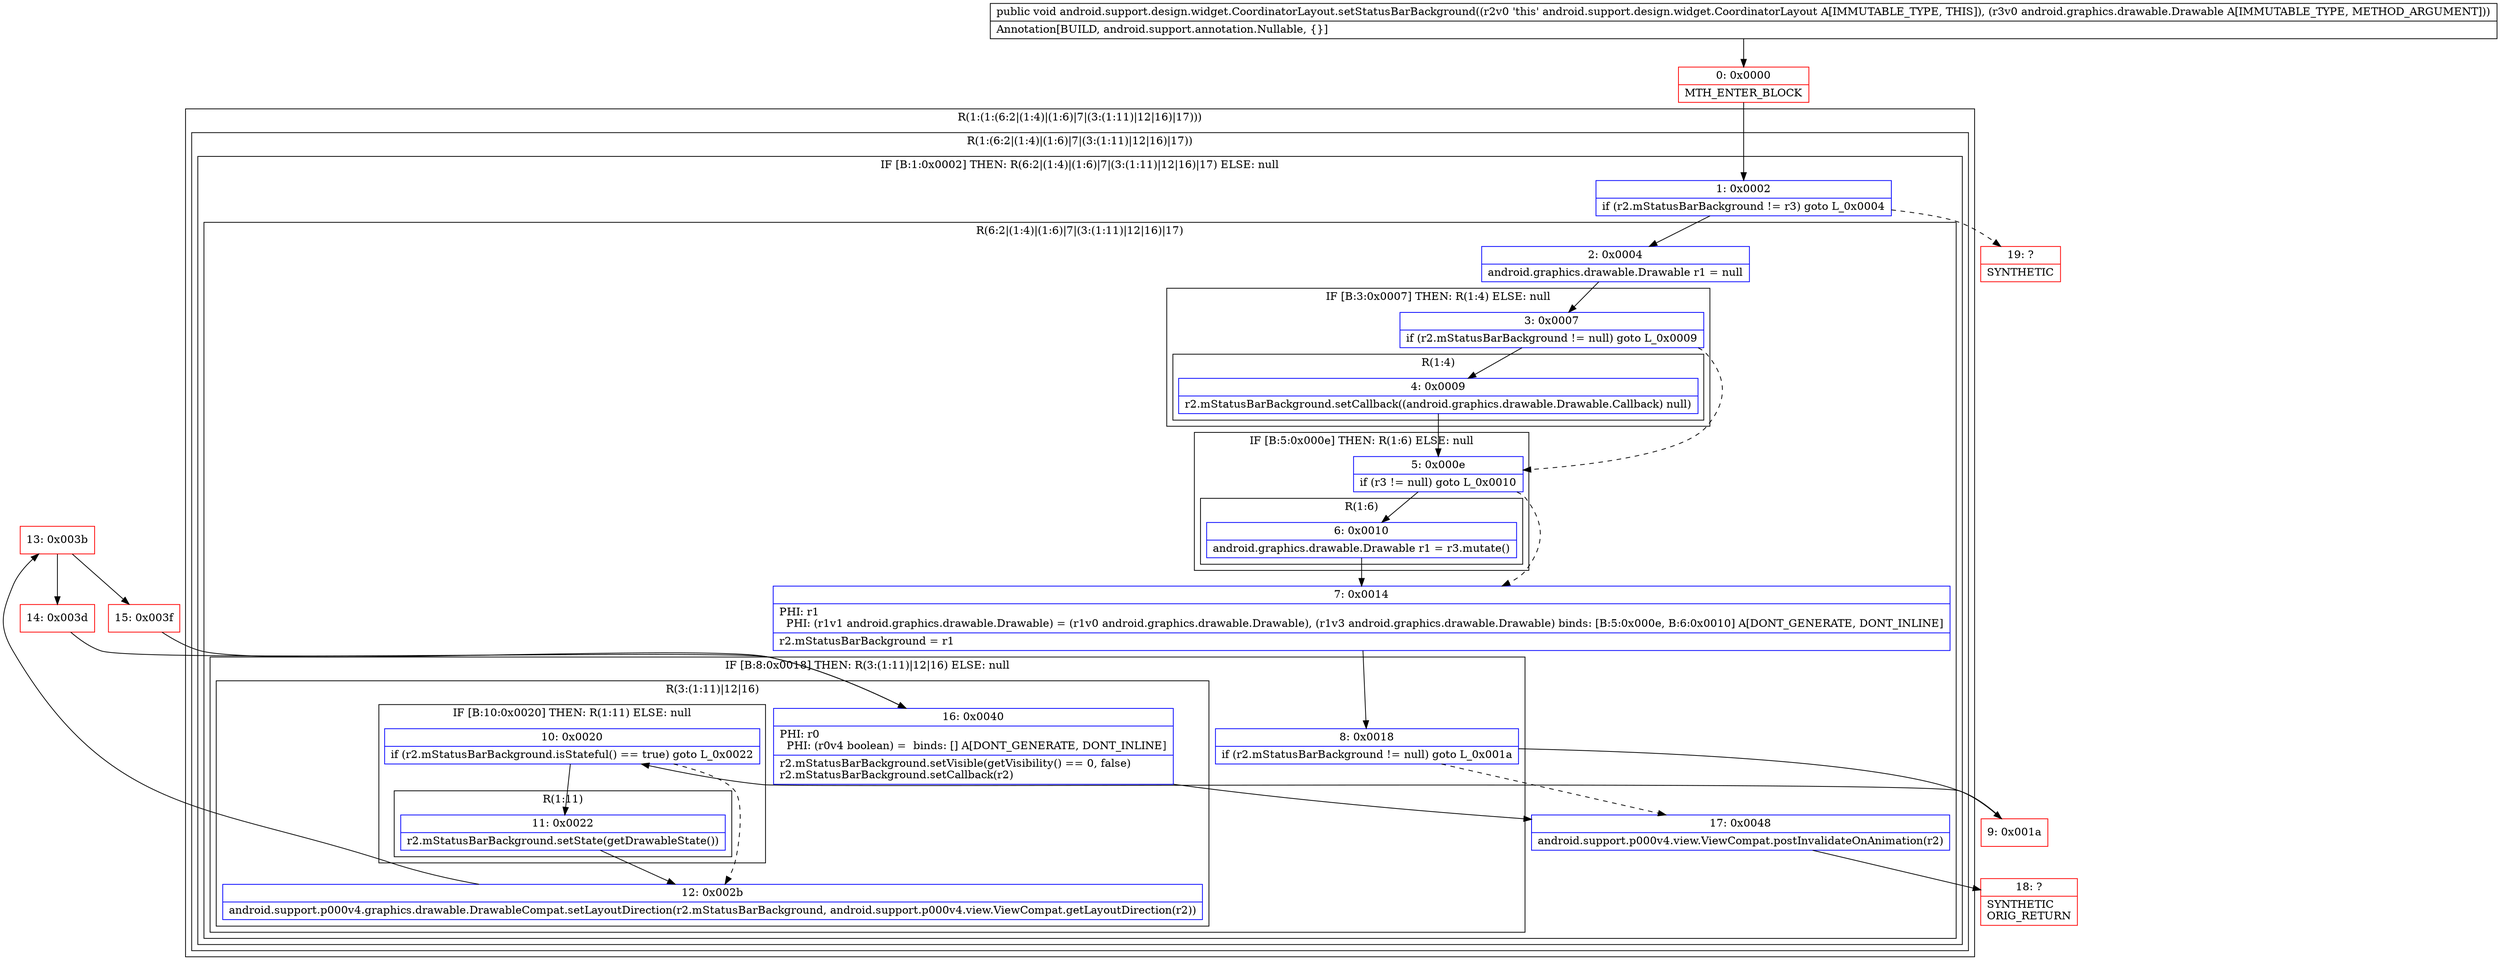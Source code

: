 digraph "CFG forandroid.support.design.widget.CoordinatorLayout.setStatusBarBackground(Landroid\/graphics\/drawable\/Drawable;)V" {
subgraph cluster_Region_85265620 {
label = "R(1:(1:(6:2|(1:4)|(1:6)|7|(3:(1:11)|12|16)|17)))";
node [shape=record,color=blue];
subgraph cluster_Region_600855251 {
label = "R(1:(6:2|(1:4)|(1:6)|7|(3:(1:11)|12|16)|17))";
node [shape=record,color=blue];
subgraph cluster_IfRegion_1087972538 {
label = "IF [B:1:0x0002] THEN: R(6:2|(1:4)|(1:6)|7|(3:(1:11)|12|16)|17) ELSE: null";
node [shape=record,color=blue];
Node_1 [shape=record,label="{1\:\ 0x0002|if (r2.mStatusBarBackground != r3) goto L_0x0004\l}"];
subgraph cluster_Region_1838316069 {
label = "R(6:2|(1:4)|(1:6)|7|(3:(1:11)|12|16)|17)";
node [shape=record,color=blue];
Node_2 [shape=record,label="{2\:\ 0x0004|android.graphics.drawable.Drawable r1 = null\l}"];
subgraph cluster_IfRegion_67381701 {
label = "IF [B:3:0x0007] THEN: R(1:4) ELSE: null";
node [shape=record,color=blue];
Node_3 [shape=record,label="{3\:\ 0x0007|if (r2.mStatusBarBackground != null) goto L_0x0009\l}"];
subgraph cluster_Region_702215741 {
label = "R(1:4)";
node [shape=record,color=blue];
Node_4 [shape=record,label="{4\:\ 0x0009|r2.mStatusBarBackground.setCallback((android.graphics.drawable.Drawable.Callback) null)\l}"];
}
}
subgraph cluster_IfRegion_138243871 {
label = "IF [B:5:0x000e] THEN: R(1:6) ELSE: null";
node [shape=record,color=blue];
Node_5 [shape=record,label="{5\:\ 0x000e|if (r3 != null) goto L_0x0010\l}"];
subgraph cluster_Region_2071325929 {
label = "R(1:6)";
node [shape=record,color=blue];
Node_6 [shape=record,label="{6\:\ 0x0010|android.graphics.drawable.Drawable r1 = r3.mutate()\l}"];
}
}
Node_7 [shape=record,label="{7\:\ 0x0014|PHI: r1 \l  PHI: (r1v1 android.graphics.drawable.Drawable) = (r1v0 android.graphics.drawable.Drawable), (r1v3 android.graphics.drawable.Drawable) binds: [B:5:0x000e, B:6:0x0010] A[DONT_GENERATE, DONT_INLINE]\l|r2.mStatusBarBackground = r1\l}"];
subgraph cluster_IfRegion_29910614 {
label = "IF [B:8:0x0018] THEN: R(3:(1:11)|12|16) ELSE: null";
node [shape=record,color=blue];
Node_8 [shape=record,label="{8\:\ 0x0018|if (r2.mStatusBarBackground != null) goto L_0x001a\l}"];
subgraph cluster_Region_614935979 {
label = "R(3:(1:11)|12|16)";
node [shape=record,color=blue];
subgraph cluster_IfRegion_1521638428 {
label = "IF [B:10:0x0020] THEN: R(1:11) ELSE: null";
node [shape=record,color=blue];
Node_10 [shape=record,label="{10\:\ 0x0020|if (r2.mStatusBarBackground.isStateful() == true) goto L_0x0022\l}"];
subgraph cluster_Region_957646274 {
label = "R(1:11)";
node [shape=record,color=blue];
Node_11 [shape=record,label="{11\:\ 0x0022|r2.mStatusBarBackground.setState(getDrawableState())\l}"];
}
}
Node_12 [shape=record,label="{12\:\ 0x002b|android.support.p000v4.graphics.drawable.DrawableCompat.setLayoutDirection(r2.mStatusBarBackground, android.support.p000v4.view.ViewCompat.getLayoutDirection(r2))\l}"];
Node_16 [shape=record,label="{16\:\ 0x0040|PHI: r0 \l  PHI: (r0v4 boolean) =  binds: [] A[DONT_GENERATE, DONT_INLINE]\l|r2.mStatusBarBackground.setVisible(getVisibility() == 0, false)\lr2.mStatusBarBackground.setCallback(r2)\l}"];
}
}
Node_17 [shape=record,label="{17\:\ 0x0048|android.support.p000v4.view.ViewCompat.postInvalidateOnAnimation(r2)\l}"];
}
}
}
}
Node_0 [shape=record,color=red,label="{0\:\ 0x0000|MTH_ENTER_BLOCK\l}"];
Node_9 [shape=record,color=red,label="{9\:\ 0x001a}"];
Node_13 [shape=record,color=red,label="{13\:\ 0x003b}"];
Node_14 [shape=record,color=red,label="{14\:\ 0x003d}"];
Node_15 [shape=record,color=red,label="{15\:\ 0x003f}"];
Node_18 [shape=record,color=red,label="{18\:\ ?|SYNTHETIC\lORIG_RETURN\l}"];
Node_19 [shape=record,color=red,label="{19\:\ ?|SYNTHETIC\l}"];
MethodNode[shape=record,label="{public void android.support.design.widget.CoordinatorLayout.setStatusBarBackground((r2v0 'this' android.support.design.widget.CoordinatorLayout A[IMMUTABLE_TYPE, THIS]), (r3v0 android.graphics.drawable.Drawable A[IMMUTABLE_TYPE, METHOD_ARGUMENT]))  | Annotation[BUILD, android.support.annotation.Nullable, \{\}]\l}"];
MethodNode -> Node_0;
Node_1 -> Node_2;
Node_1 -> Node_19[style=dashed];
Node_2 -> Node_3;
Node_3 -> Node_4;
Node_3 -> Node_5[style=dashed];
Node_4 -> Node_5;
Node_5 -> Node_6;
Node_5 -> Node_7[style=dashed];
Node_6 -> Node_7;
Node_7 -> Node_8;
Node_8 -> Node_9;
Node_8 -> Node_17[style=dashed];
Node_10 -> Node_11;
Node_10 -> Node_12[style=dashed];
Node_11 -> Node_12;
Node_12 -> Node_13;
Node_16 -> Node_17;
Node_17 -> Node_18;
Node_0 -> Node_1;
Node_9 -> Node_10;
Node_13 -> Node_14;
Node_13 -> Node_15;
Node_14 -> Node_16;
Node_15 -> Node_16;
}

